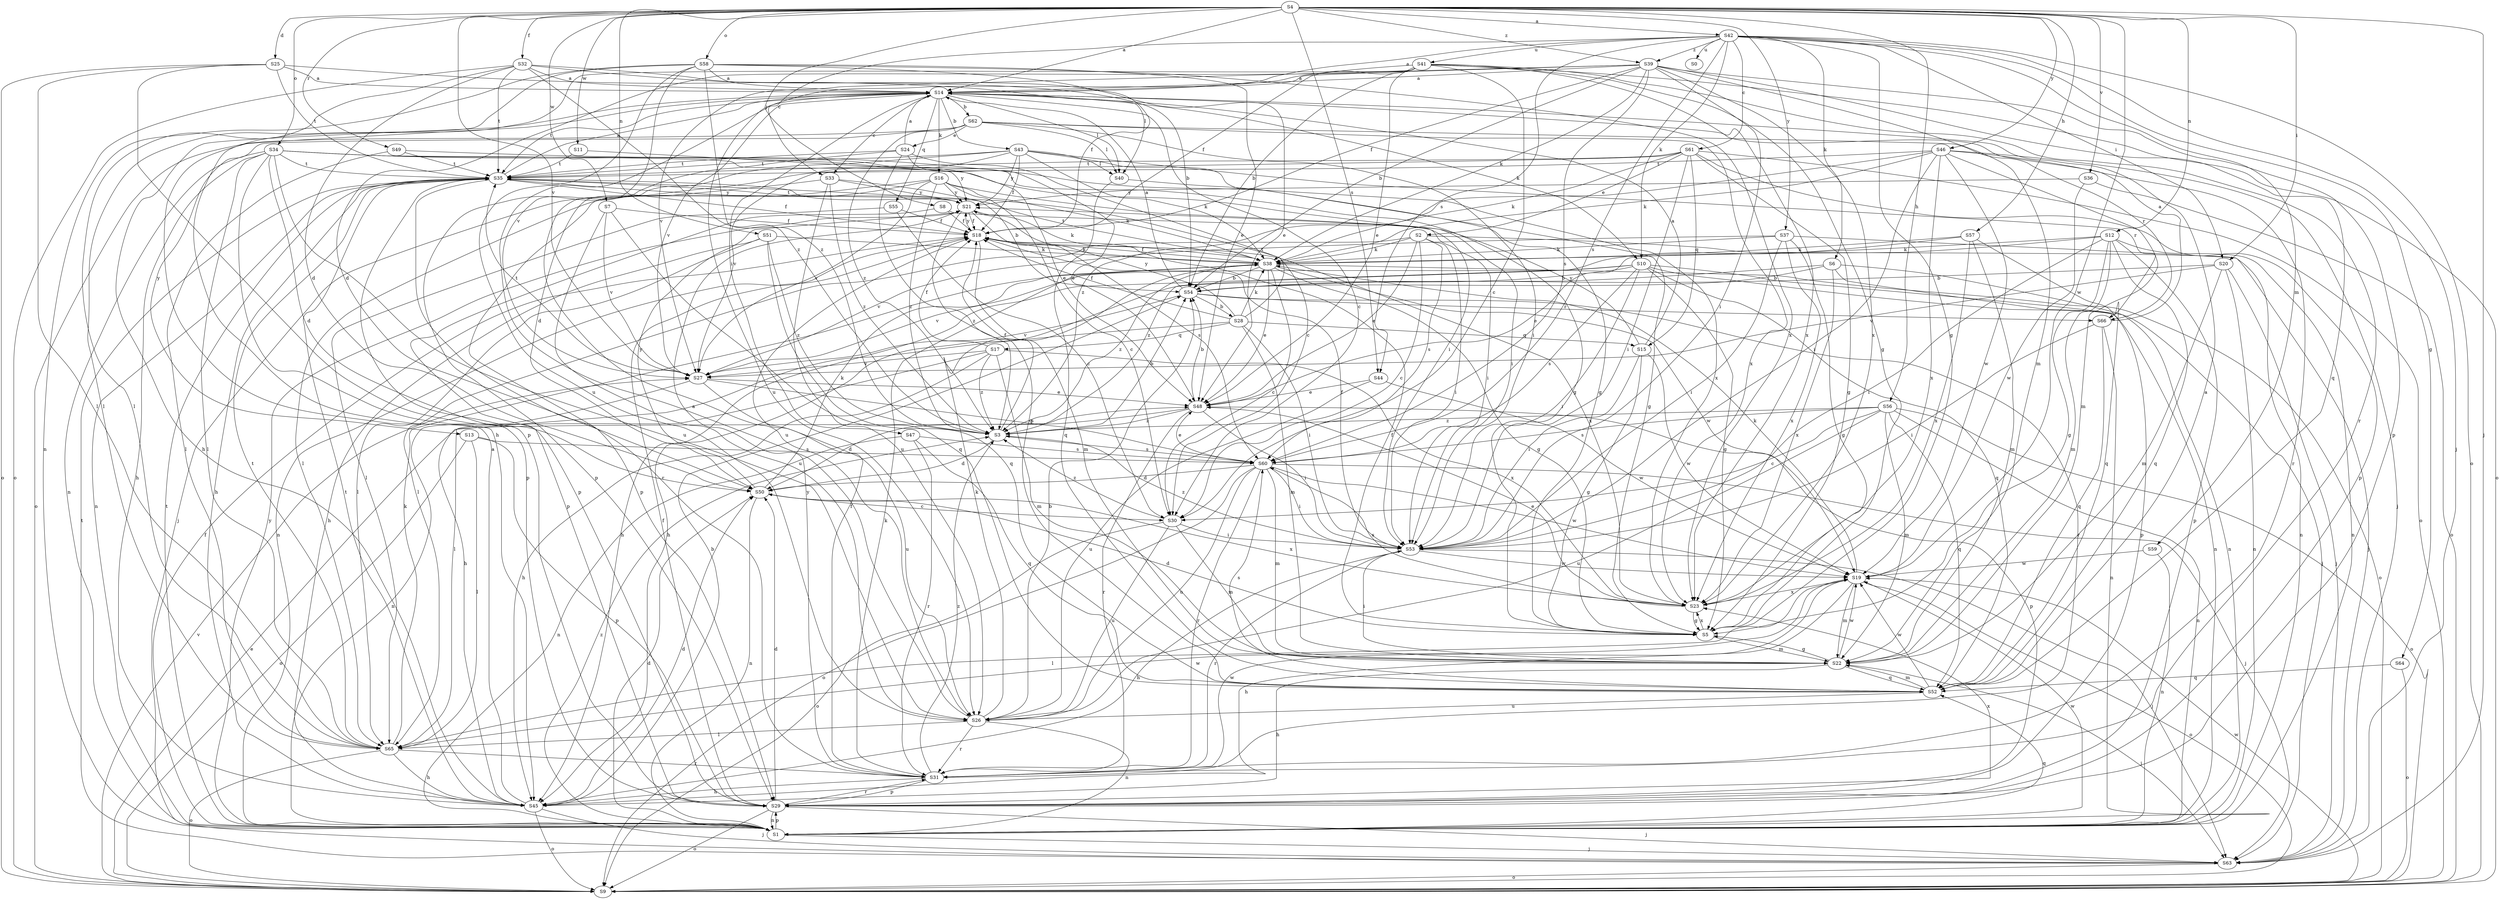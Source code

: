 strict digraph  {
S4;
S42;
S14;
S62;
S43;
S28;
S54;
S61;
S33;
S30;
S25;
S50;
S24;
S2;
S48;
S32;
S18;
S64;
S5;
S57;
S56;
S45;
S20;
S47;
S53;
S8;
S63;
S6;
S10;
S16;
S38;
S40;
S65;
S59;
S22;
S12;
S51;
S1;
S34;
S58;
S9;
S29;
S55;
S17;
S15;
S52;
S49;
S66;
S31;
S44;
S60;
S35;
S0;
S41;
S26;
S36;
S27;
S7;
S11;
S19;
S23;
S46;
S37;
S13;
S21;
S39;
S3;
S4 -> S42  [label=a];
S4 -> S14  [label=a];
S4 -> S25  [label=d];
S4 -> S32  [label=f];
S4 -> S57  [label=h];
S4 -> S56  [label=h];
S4 -> S20  [label=i];
S4 -> S8  [label=j];
S4 -> S63  [label=j];
S4 -> S12  [label=n];
S4 -> S51  [label=n];
S4 -> S34  [label=o];
S4 -> S58  [label=o];
S4 -> S49  [label=r];
S4 -> S44  [label=s];
S4 -> S36  [label=v];
S4 -> S27  [label=v];
S4 -> S7  [label=w];
S4 -> S11  [label=w];
S4 -> S19  [label=w];
S4 -> S46  [label=y];
S4 -> S37  [label=y];
S4 -> S39  [label=z];
S42 -> S14  [label=a];
S42 -> S61  [label=c];
S42 -> S33  [label=c];
S42 -> S64  [label=g];
S42 -> S5  [label=g];
S42 -> S20  [label=i];
S42 -> S63  [label=j];
S42 -> S6  [label=k];
S42 -> S10  [label=k];
S42 -> S59  [label=m];
S42 -> S9  [label=o];
S42 -> S44  [label=s];
S42 -> S60  [label=s];
S42 -> S0  [label=u];
S42 -> S41  [label=u];
S42 -> S39  [label=z];
S14 -> S62  [label=b];
S14 -> S43  [label=b];
S14 -> S33  [label=c];
S14 -> S30  [label=c];
S14 -> S45  [label=h];
S14 -> S47  [label=i];
S14 -> S10  [label=k];
S14 -> S16  [label=k];
S14 -> S40  [label=l];
S14 -> S55  [label=q];
S14 -> S35  [label=t];
S14 -> S27  [label=v];
S62 -> S24  [label=e];
S62 -> S53  [label=i];
S62 -> S40  [label=l];
S62 -> S9  [label=o];
S62 -> S66  [label=r];
S62 -> S23  [label=x];
S62 -> S13  [label=y];
S62 -> S3  [label=z];
S43 -> S18  [label=f];
S43 -> S5  [label=g];
S43 -> S38  [label=k];
S43 -> S40  [label=l];
S43 -> S66  [label=r];
S43 -> S35  [label=t];
S43 -> S26  [label=u];
S43 -> S27  [label=v];
S43 -> S21  [label=y];
S28 -> S18  [label=f];
S28 -> S45  [label=h];
S28 -> S53  [label=i];
S28 -> S38  [label=k];
S28 -> S22  [label=m];
S28 -> S17  [label=q];
S28 -> S15  [label=q];
S28 -> S35  [label=t];
S28 -> S21  [label=y];
S54 -> S14  [label=a];
S54 -> S28  [label=b];
S54 -> S66  [label=r];
S54 -> S31  [label=r];
S54 -> S27  [label=v];
S61 -> S50  [label=d];
S61 -> S2  [label=e];
S61 -> S5  [label=g];
S61 -> S53  [label=i];
S61 -> S38  [label=k];
S61 -> S9  [label=o];
S61 -> S29  [label=p];
S61 -> S15  [label=q];
S61 -> S35  [label=t];
S33 -> S54  [label=b];
S33 -> S29  [label=p];
S33 -> S26  [label=u];
S33 -> S21  [label=y];
S33 -> S3  [label=z];
S30 -> S53  [label=i];
S30 -> S22  [label=m];
S30 -> S9  [label=o];
S30 -> S26  [label=u];
S30 -> S3  [label=z];
S25 -> S14  [label=a];
S25 -> S40  [label=l];
S25 -> S65  [label=l];
S25 -> S9  [label=o];
S25 -> S29  [label=p];
S25 -> S35  [label=t];
S50 -> S30  [label=c];
S50 -> S38  [label=k];
S50 -> S1  [label=n];
S50 -> S23  [label=x];
S50 -> S21  [label=y];
S24 -> S14  [label=a];
S24 -> S30  [label=c];
S24 -> S48  [label=e];
S24 -> S29  [label=p];
S24 -> S52  [label=q];
S24 -> S35  [label=t];
S2 -> S30  [label=c];
S2 -> S48  [label=e];
S2 -> S53  [label=i];
S2 -> S63  [label=j];
S2 -> S38  [label=k];
S2 -> S65  [label=l];
S2 -> S60  [label=s];
S48 -> S54  [label=b];
S48 -> S50  [label=d];
S48 -> S53  [label=i];
S48 -> S29  [label=p];
S48 -> S31  [label=r];
S48 -> S3  [label=z];
S32 -> S14  [label=a];
S32 -> S54  [label=b];
S32 -> S50  [label=d];
S32 -> S48  [label=e];
S32 -> S65  [label=l];
S32 -> S9  [label=o];
S32 -> S35  [label=t];
S32 -> S3  [label=z];
S18 -> S38  [label=k];
S18 -> S22  [label=m];
S18 -> S1  [label=n];
S18 -> S23  [label=x];
S18 -> S21  [label=y];
S64 -> S9  [label=o];
S64 -> S52  [label=q];
S5 -> S50  [label=d];
S5 -> S18  [label=f];
S5 -> S22  [label=m];
S5 -> S23  [label=x];
S57 -> S38  [label=k];
S57 -> S22  [label=m];
S57 -> S52  [label=q];
S57 -> S23  [label=x];
S57 -> S3  [label=z];
S56 -> S30  [label=c];
S56 -> S22  [label=m];
S56 -> S1  [label=n];
S56 -> S9  [label=o];
S56 -> S52  [label=q];
S56 -> S60  [label=s];
S56 -> S26  [label=u];
S56 -> S3  [label=z];
S45 -> S14  [label=a];
S45 -> S54  [label=b];
S45 -> S50  [label=d];
S45 -> S63  [label=j];
S45 -> S9  [label=o];
S45 -> S35  [label=t];
S20 -> S54  [label=b];
S20 -> S63  [label=j];
S20 -> S22  [label=m];
S20 -> S1  [label=n];
S20 -> S27  [label=v];
S47 -> S1  [label=n];
S47 -> S52  [label=q];
S47 -> S31  [label=r];
S47 -> S60  [label=s];
S53 -> S18  [label=f];
S53 -> S45  [label=h];
S53 -> S63  [label=j];
S53 -> S31  [label=r];
S53 -> S19  [label=w];
S53 -> S3  [label=z];
S8 -> S18  [label=f];
S8 -> S53  [label=i];
S8 -> S29  [label=p];
S63 -> S9  [label=o];
S63 -> S35  [label=t];
S6 -> S54  [label=b];
S6 -> S45  [label=h];
S6 -> S1  [label=n];
S6 -> S29  [label=p];
S6 -> S23  [label=x];
S10 -> S54  [label=b];
S10 -> S5  [label=g];
S10 -> S45  [label=h];
S10 -> S53  [label=i];
S10 -> S63  [label=j];
S10 -> S1  [label=n];
S10 -> S52  [label=q];
S10 -> S60  [label=s];
S10 -> S27  [label=v];
S16 -> S30  [label=c];
S16 -> S53  [label=i];
S16 -> S63  [label=j];
S16 -> S38  [label=k];
S16 -> S65  [label=l];
S16 -> S27  [label=v];
S16 -> S21  [label=y];
S16 -> S3  [label=z];
S38 -> S54  [label=b];
S38 -> S30  [label=c];
S38 -> S48  [label=e];
S38 -> S18  [label=f];
S38 -> S5  [label=g];
S38 -> S9  [label=o];
S38 -> S35  [label=t];
S38 -> S19  [label=w];
S38 -> S3  [label=z];
S40 -> S5  [label=g];
S40 -> S52  [label=q];
S65 -> S45  [label=h];
S65 -> S38  [label=k];
S65 -> S9  [label=o];
S65 -> S31  [label=r];
S65 -> S35  [label=t];
S65 -> S19  [label=w];
S59 -> S1  [label=n];
S59 -> S19  [label=w];
S22 -> S5  [label=g];
S22 -> S45  [label=h];
S22 -> S53  [label=i];
S22 -> S63  [label=j];
S22 -> S52  [label=q];
S22 -> S19  [label=w];
S12 -> S48  [label=e];
S12 -> S5  [label=g];
S12 -> S53  [label=i];
S12 -> S38  [label=k];
S12 -> S22  [label=m];
S12 -> S1  [label=n];
S12 -> S29  [label=p];
S12 -> S52  [label=q];
S51 -> S45  [label=h];
S51 -> S38  [label=k];
S51 -> S65  [label=l];
S51 -> S52  [label=q];
S51 -> S3  [label=z];
S1 -> S50  [label=d];
S1 -> S18  [label=f];
S1 -> S63  [label=j];
S1 -> S29  [label=p];
S1 -> S52  [label=q];
S1 -> S35  [label=t];
S1 -> S19  [label=w];
S1 -> S21  [label=y];
S1 -> S3  [label=z];
S34 -> S50  [label=d];
S34 -> S5  [label=g];
S34 -> S45  [label=h];
S34 -> S53  [label=i];
S34 -> S65  [label=l];
S34 -> S1  [label=n];
S34 -> S29  [label=p];
S34 -> S35  [label=t];
S34 -> S26  [label=u];
S34 -> S21  [label=y];
S58 -> S14  [label=a];
S58 -> S48  [label=e];
S58 -> S18  [label=f];
S58 -> S65  [label=l];
S58 -> S1  [label=n];
S58 -> S26  [label=u];
S58 -> S27  [label=v];
S58 -> S23  [label=x];
S58 -> S3  [label=z];
S9 -> S48  [label=e];
S9 -> S27  [label=v];
S9 -> S19  [label=w];
S29 -> S50  [label=d];
S29 -> S18  [label=f];
S29 -> S63  [label=j];
S29 -> S1  [label=n];
S29 -> S9  [label=o];
S29 -> S31  [label=r];
S29 -> S23  [label=x];
S55 -> S30  [label=c];
S55 -> S18  [label=f];
S55 -> S65  [label=l];
S17 -> S18  [label=f];
S17 -> S45  [label=h];
S17 -> S65  [label=l];
S17 -> S22  [label=m];
S17 -> S27  [label=v];
S17 -> S23  [label=x];
S17 -> S3  [label=z];
S15 -> S14  [label=a];
S15 -> S5  [label=g];
S15 -> S53  [label=i];
S15 -> S19  [label=w];
S15 -> S21  [label=y];
S52 -> S14  [label=a];
S52 -> S22  [label=m];
S52 -> S60  [label=s];
S52 -> S26  [label=u];
S52 -> S19  [label=w];
S49 -> S65  [label=l];
S49 -> S35  [label=t];
S49 -> S23  [label=x];
S66 -> S14  [label=a];
S66 -> S53  [label=i];
S66 -> S1  [label=n];
S66 -> S52  [label=q];
S31 -> S18  [label=f];
S31 -> S45  [label=h];
S31 -> S38  [label=k];
S31 -> S29  [label=p];
S31 -> S19  [label=w];
S31 -> S21  [label=y];
S31 -> S3  [label=z];
S44 -> S48  [label=e];
S44 -> S26  [label=u];
S44 -> S19  [label=w];
S60 -> S50  [label=d];
S60 -> S48  [label=e];
S60 -> S53  [label=i];
S60 -> S63  [label=j];
S60 -> S22  [label=m];
S60 -> S9  [label=o];
S60 -> S31  [label=r];
S60 -> S26  [label=u];
S60 -> S19  [label=w];
S35 -> S14  [label=a];
S35 -> S18  [label=f];
S35 -> S45  [label=h];
S35 -> S1  [label=n];
S35 -> S29  [label=p];
S35 -> S31  [label=r];
S35 -> S21  [label=y];
S41 -> S14  [label=a];
S41 -> S54  [label=b];
S41 -> S30  [label=c];
S41 -> S50  [label=d];
S41 -> S48  [label=e];
S41 -> S18  [label=f];
S41 -> S5  [label=g];
S41 -> S45  [label=h];
S41 -> S9  [label=o];
S41 -> S31  [label=r];
S41 -> S23  [label=x];
S26 -> S14  [label=a];
S26 -> S54  [label=b];
S26 -> S38  [label=k];
S26 -> S65  [label=l];
S26 -> S1  [label=n];
S26 -> S31  [label=r];
S36 -> S9  [label=o];
S36 -> S19  [label=w];
S36 -> S21  [label=y];
S27 -> S48  [label=e];
S27 -> S1  [label=n];
S27 -> S60  [label=s];
S27 -> S35  [label=t];
S27 -> S26  [label=u];
S7 -> S18  [label=f];
S7 -> S52  [label=q];
S7 -> S26  [label=u];
S7 -> S27  [label=v];
S11 -> S48  [label=e];
S11 -> S35  [label=t];
S19 -> S45  [label=h];
S19 -> S38  [label=k];
S19 -> S65  [label=l];
S19 -> S22  [label=m];
S19 -> S9  [label=o];
S19 -> S23  [label=x];
S23 -> S48  [label=e];
S23 -> S5  [label=g];
S23 -> S60  [label=s];
S46 -> S53  [label=i];
S46 -> S63  [label=j];
S46 -> S38  [label=k];
S46 -> S22  [label=m];
S46 -> S31  [label=r];
S46 -> S35  [label=t];
S46 -> S19  [label=w];
S46 -> S23  [label=x];
S46 -> S3  [label=z];
S37 -> S5  [label=g];
S37 -> S53  [label=i];
S37 -> S38  [label=k];
S37 -> S1  [label=n];
S37 -> S27  [label=v];
S37 -> S23  [label=x];
S13 -> S65  [label=l];
S13 -> S9  [label=o];
S13 -> S29  [label=p];
S13 -> S60  [label=s];
S21 -> S18  [label=f];
S21 -> S38  [label=k];
S21 -> S60  [label=s];
S21 -> S35  [label=t];
S21 -> S3  [label=z];
S39 -> S14  [label=a];
S39 -> S54  [label=b];
S39 -> S18  [label=f];
S39 -> S53  [label=i];
S39 -> S38  [label=k];
S39 -> S22  [label=m];
S39 -> S29  [label=p];
S39 -> S52  [label=q];
S39 -> S60  [label=s];
S39 -> S26  [label=u];
S39 -> S27  [label=v];
S39 -> S23  [label=x];
S3 -> S54  [label=b];
S3 -> S50  [label=d];
S3 -> S18  [label=f];
S3 -> S60  [label=s];
}
